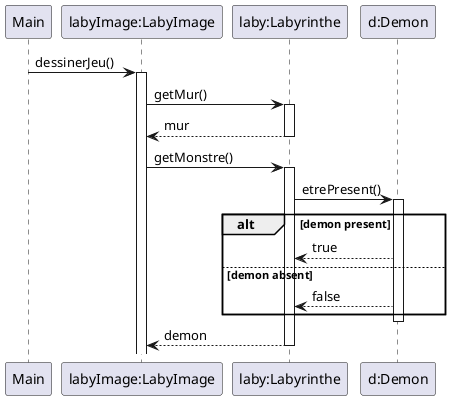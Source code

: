 @startuml

participant Main
participant "labyImage:LabyImage" as labyImage
participant "laby:Labyrinthe" as labyrinthe
participant "d:Demon" as demon
Main -> labyImage : dessinerJeu()
activate labyImage
labyImage -> labyrinthe : getMur()
activate labyrinthe
labyImage <-- labyrinthe : mur
deactivate labyrinthe
labyImage -> labyrinthe : getMonstre()
activate labyrinthe
labyrinthe -> demon : etrePresent()
activate demon
alt demon present
    labyrinthe <-- demon : true
else demon absent
    labyrinthe <-- demon : false
end
deactivate demon
labyImage <-- labyrinthe : demon
deactivate labyrinthe

@enduml